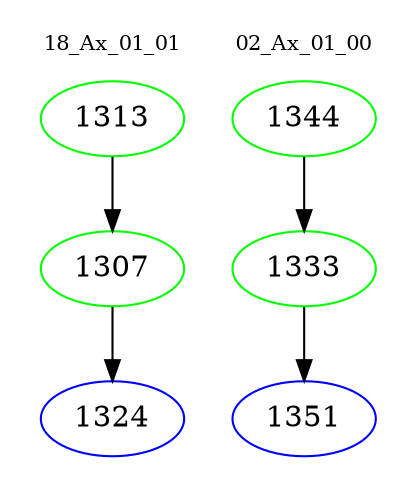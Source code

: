 digraph{
subgraph cluster_0 {
color = white
label = "18_Ax_01_01";
fontsize=10;
T0_1313 [label="1313", color="green"]
T0_1313 -> T0_1307 [color="black"]
T0_1307 [label="1307", color="green"]
T0_1307 -> T0_1324 [color="black"]
T0_1324 [label="1324", color="blue"]
}
subgraph cluster_1 {
color = white
label = "02_Ax_01_00";
fontsize=10;
T1_1344 [label="1344", color="green"]
T1_1344 -> T1_1333 [color="black"]
T1_1333 [label="1333", color="green"]
T1_1333 -> T1_1351 [color="black"]
T1_1351 [label="1351", color="blue"]
}
}
